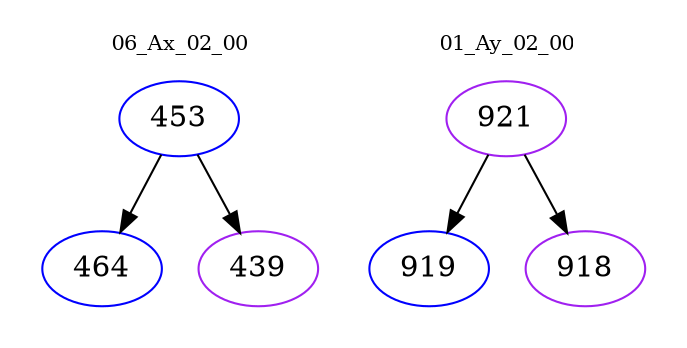 digraph{
subgraph cluster_0 {
color = white
label = "06_Ax_02_00";
fontsize=10;
T0_453 [label="453", color="blue"]
T0_453 -> T0_464 [color="black"]
T0_464 [label="464", color="blue"]
T0_453 -> T0_439 [color="black"]
T0_439 [label="439", color="purple"]
}
subgraph cluster_1 {
color = white
label = "01_Ay_02_00";
fontsize=10;
T1_921 [label="921", color="purple"]
T1_921 -> T1_919 [color="black"]
T1_919 [label="919", color="blue"]
T1_921 -> T1_918 [color="black"]
T1_918 [label="918", color="purple"]
}
}
